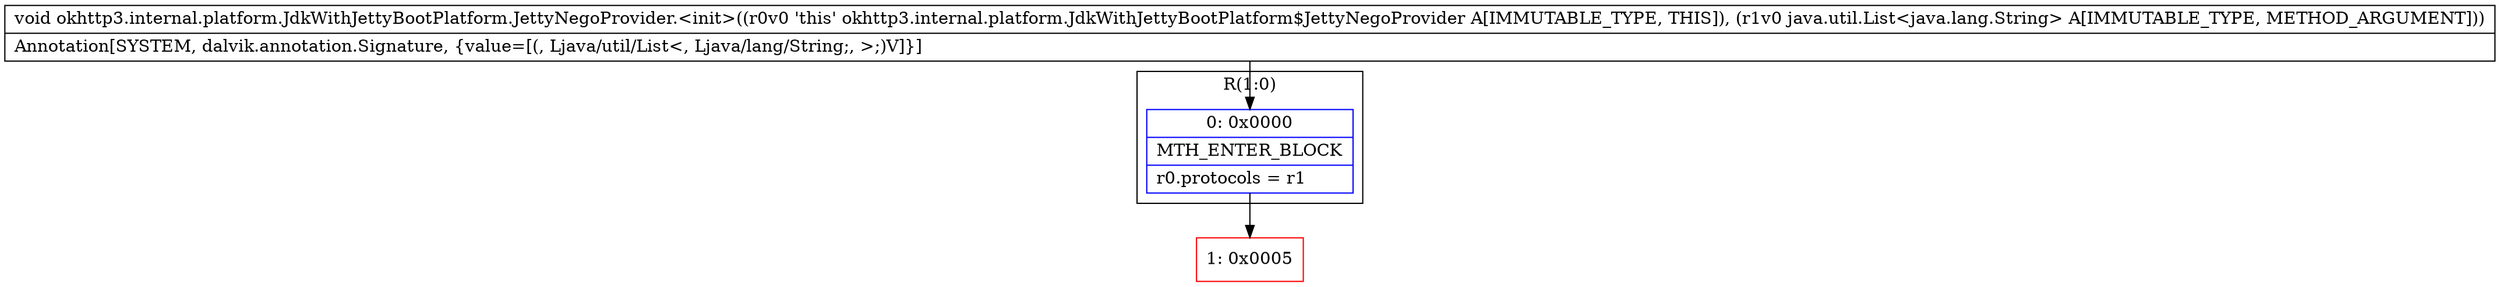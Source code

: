 digraph "CFG forokhttp3.internal.platform.JdkWithJettyBootPlatform.JettyNegoProvider.\<init\>(Ljava\/util\/List;)V" {
subgraph cluster_Region_667932377 {
label = "R(1:0)";
node [shape=record,color=blue];
Node_0 [shape=record,label="{0\:\ 0x0000|MTH_ENTER_BLOCK\l|r0.protocols = r1\l}"];
}
Node_1 [shape=record,color=red,label="{1\:\ 0x0005}"];
MethodNode[shape=record,label="{void okhttp3.internal.platform.JdkWithJettyBootPlatform.JettyNegoProvider.\<init\>((r0v0 'this' okhttp3.internal.platform.JdkWithJettyBootPlatform$JettyNegoProvider A[IMMUTABLE_TYPE, THIS]), (r1v0 java.util.List\<java.lang.String\> A[IMMUTABLE_TYPE, METHOD_ARGUMENT]))  | Annotation[SYSTEM, dalvik.annotation.Signature, \{value=[(, Ljava\/util\/List\<, Ljava\/lang\/String;, \>;)V]\}]\l}"];
MethodNode -> Node_0;
Node_0 -> Node_1;
}

